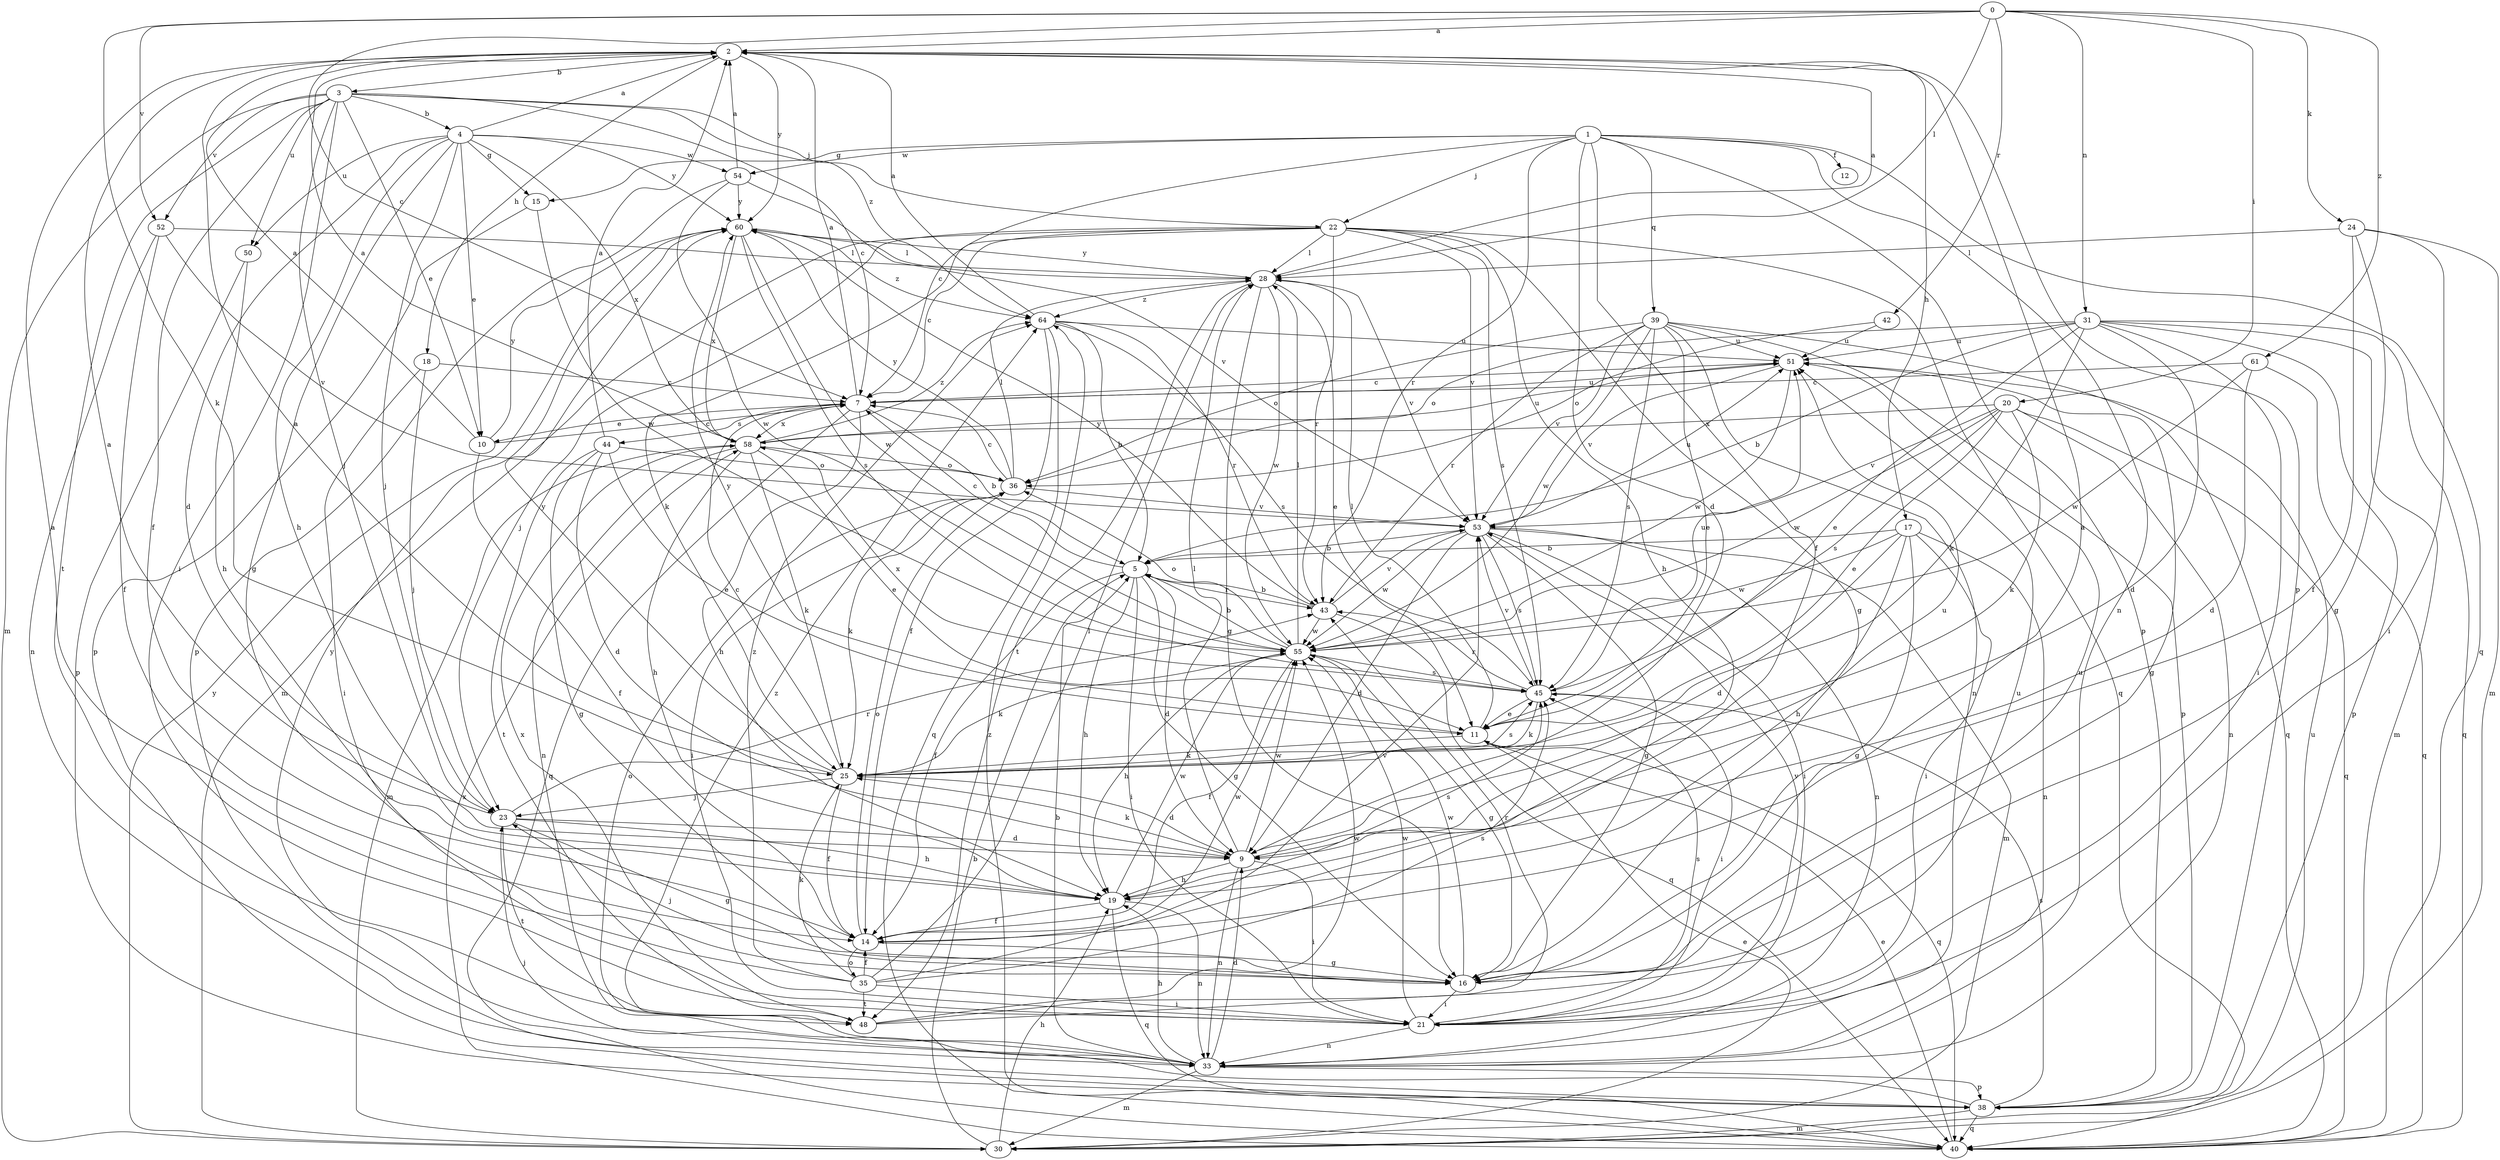 strict digraph  {
0;
1;
2;
3;
4;
5;
7;
9;
10;
11;
12;
14;
15;
16;
17;
18;
19;
20;
21;
22;
23;
24;
25;
28;
30;
31;
33;
35;
36;
38;
39;
40;
42;
43;
44;
45;
48;
50;
51;
52;
53;
54;
55;
58;
60;
61;
64;
0 -> 2  [label=a];
0 -> 7  [label=c];
0 -> 20  [label=i];
0 -> 24  [label=k];
0 -> 25  [label=k];
0 -> 28  [label=l];
0 -> 31  [label=n];
0 -> 42  [label=r];
0 -> 52  [label=v];
0 -> 61  [label=z];
1 -> 7  [label=c];
1 -> 9  [label=d];
1 -> 12  [label=f];
1 -> 14  [label=f];
1 -> 15  [label=g];
1 -> 22  [label=j];
1 -> 33  [label=n];
1 -> 38  [label=p];
1 -> 39  [label=q];
1 -> 40  [label=q];
1 -> 43  [label=r];
1 -> 54  [label=w];
2 -> 3  [label=b];
2 -> 17  [label=h];
2 -> 18  [label=h];
2 -> 38  [label=p];
2 -> 60  [label=y];
3 -> 4  [label=b];
3 -> 7  [label=c];
3 -> 10  [label=e];
3 -> 14  [label=f];
3 -> 21  [label=i];
3 -> 22  [label=j];
3 -> 23  [label=j];
3 -> 30  [label=m];
3 -> 48  [label=t];
3 -> 50  [label=u];
3 -> 52  [label=v];
3 -> 64  [label=z];
4 -> 2  [label=a];
4 -> 9  [label=d];
4 -> 10  [label=e];
4 -> 15  [label=g];
4 -> 16  [label=g];
4 -> 19  [label=h];
4 -> 23  [label=j];
4 -> 50  [label=u];
4 -> 54  [label=w];
4 -> 58  [label=x];
4 -> 60  [label=y];
5 -> 7  [label=c];
5 -> 9  [label=d];
5 -> 14  [label=f];
5 -> 16  [label=g];
5 -> 19  [label=h];
5 -> 21  [label=i];
5 -> 43  [label=r];
7 -> 2  [label=a];
7 -> 5  [label=b];
7 -> 10  [label=e];
7 -> 19  [label=h];
7 -> 40  [label=q];
7 -> 44  [label=s];
7 -> 51  [label=u];
7 -> 58  [label=x];
9 -> 19  [label=h];
9 -> 21  [label=i];
9 -> 25  [label=k];
9 -> 28  [label=l];
9 -> 33  [label=n];
9 -> 51  [label=u];
9 -> 55  [label=w];
10 -> 2  [label=a];
10 -> 7  [label=c];
10 -> 14  [label=f];
10 -> 60  [label=y];
11 -> 25  [label=k];
11 -> 28  [label=l];
11 -> 40  [label=q];
11 -> 60  [label=y];
14 -> 16  [label=g];
14 -> 35  [label=o];
14 -> 36  [label=o];
14 -> 55  [label=w];
15 -> 38  [label=p];
15 -> 55  [label=w];
16 -> 2  [label=a];
16 -> 21  [label=i];
16 -> 23  [label=j];
16 -> 51  [label=u];
16 -> 55  [label=w];
17 -> 5  [label=b];
17 -> 9  [label=d];
17 -> 16  [label=g];
17 -> 19  [label=h];
17 -> 21  [label=i];
17 -> 33  [label=n];
17 -> 55  [label=w];
18 -> 7  [label=c];
18 -> 21  [label=i];
18 -> 23  [label=j];
19 -> 14  [label=f];
19 -> 33  [label=n];
19 -> 40  [label=q];
19 -> 45  [label=s];
19 -> 55  [label=w];
20 -> 11  [label=e];
20 -> 25  [label=k];
20 -> 33  [label=n];
20 -> 40  [label=q];
20 -> 45  [label=s];
20 -> 53  [label=v];
20 -> 55  [label=w];
20 -> 58  [label=x];
21 -> 33  [label=n];
21 -> 45  [label=s];
21 -> 53  [label=v];
21 -> 55  [label=w];
22 -> 7  [label=c];
22 -> 16  [label=g];
22 -> 19  [label=h];
22 -> 23  [label=j];
22 -> 25  [label=k];
22 -> 28  [label=l];
22 -> 30  [label=m];
22 -> 40  [label=q];
22 -> 43  [label=r];
22 -> 45  [label=s];
22 -> 53  [label=v];
23 -> 2  [label=a];
23 -> 9  [label=d];
23 -> 16  [label=g];
23 -> 19  [label=h];
23 -> 43  [label=r];
23 -> 48  [label=t];
24 -> 14  [label=f];
24 -> 16  [label=g];
24 -> 21  [label=i];
24 -> 28  [label=l];
24 -> 30  [label=m];
25 -> 2  [label=a];
25 -> 7  [label=c];
25 -> 9  [label=d];
25 -> 14  [label=f];
25 -> 23  [label=j];
25 -> 45  [label=s];
25 -> 60  [label=y];
28 -> 2  [label=a];
28 -> 11  [label=e];
28 -> 16  [label=g];
28 -> 48  [label=t];
28 -> 53  [label=v];
28 -> 55  [label=w];
28 -> 60  [label=y];
28 -> 64  [label=z];
30 -> 5  [label=b];
30 -> 11  [label=e];
30 -> 19  [label=h];
30 -> 60  [label=y];
31 -> 5  [label=b];
31 -> 9  [label=d];
31 -> 11  [label=e];
31 -> 21  [label=i];
31 -> 25  [label=k];
31 -> 30  [label=m];
31 -> 36  [label=o];
31 -> 38  [label=p];
31 -> 40  [label=q];
31 -> 51  [label=u];
33 -> 5  [label=b];
33 -> 9  [label=d];
33 -> 19  [label=h];
33 -> 30  [label=m];
33 -> 36  [label=o];
33 -> 38  [label=p];
33 -> 60  [label=y];
33 -> 64  [label=z];
35 -> 2  [label=a];
35 -> 14  [label=f];
35 -> 21  [label=i];
35 -> 25  [label=k];
35 -> 28  [label=l];
35 -> 45  [label=s];
35 -> 48  [label=t];
35 -> 53  [label=v];
35 -> 64  [label=z];
36 -> 7  [label=c];
36 -> 21  [label=i];
36 -> 25  [label=k];
36 -> 28  [label=l];
36 -> 53  [label=v];
36 -> 60  [label=y];
38 -> 23  [label=j];
38 -> 30  [label=m];
38 -> 40  [label=q];
38 -> 45  [label=s];
38 -> 51  [label=u];
39 -> 11  [label=e];
39 -> 33  [label=n];
39 -> 36  [label=o];
39 -> 38  [label=p];
39 -> 40  [label=q];
39 -> 43  [label=r];
39 -> 45  [label=s];
39 -> 51  [label=u];
39 -> 53  [label=v];
39 -> 55  [label=w];
40 -> 11  [label=e];
40 -> 58  [label=x];
40 -> 64  [label=z];
42 -> 36  [label=o];
42 -> 51  [label=u];
43 -> 5  [label=b];
43 -> 40  [label=q];
43 -> 53  [label=v];
43 -> 55  [label=w];
43 -> 60  [label=y];
44 -> 2  [label=a];
44 -> 9  [label=d];
44 -> 11  [label=e];
44 -> 16  [label=g];
44 -> 36  [label=o];
44 -> 48  [label=t];
45 -> 11  [label=e];
45 -> 21  [label=i];
45 -> 25  [label=k];
45 -> 43  [label=r];
45 -> 51  [label=u];
45 -> 53  [label=v];
45 -> 58  [label=x];
48 -> 43  [label=r];
48 -> 51  [label=u];
48 -> 55  [label=w];
48 -> 58  [label=x];
50 -> 19  [label=h];
50 -> 38  [label=p];
51 -> 7  [label=c];
51 -> 16  [label=g];
51 -> 53  [label=v];
51 -> 55  [label=w];
52 -> 14  [label=f];
52 -> 28  [label=l];
52 -> 33  [label=n];
52 -> 53  [label=v];
53 -> 5  [label=b];
53 -> 9  [label=d];
53 -> 16  [label=g];
53 -> 21  [label=i];
53 -> 30  [label=m];
53 -> 33  [label=n];
53 -> 45  [label=s];
53 -> 51  [label=u];
53 -> 55  [label=w];
54 -> 2  [label=a];
54 -> 38  [label=p];
54 -> 53  [label=v];
54 -> 55  [label=w];
54 -> 60  [label=y];
55 -> 5  [label=b];
55 -> 14  [label=f];
55 -> 16  [label=g];
55 -> 19  [label=h];
55 -> 25  [label=k];
55 -> 28  [label=l];
55 -> 36  [label=o];
55 -> 45  [label=s];
58 -> 2  [label=a];
58 -> 11  [label=e];
58 -> 19  [label=h];
58 -> 25  [label=k];
58 -> 30  [label=m];
58 -> 33  [label=n];
58 -> 36  [label=o];
58 -> 51  [label=u];
58 -> 64  [label=z];
60 -> 28  [label=l];
60 -> 45  [label=s];
60 -> 55  [label=w];
60 -> 58  [label=x];
60 -> 64  [label=z];
61 -> 7  [label=c];
61 -> 9  [label=d];
61 -> 40  [label=q];
61 -> 55  [label=w];
64 -> 2  [label=a];
64 -> 5  [label=b];
64 -> 14  [label=f];
64 -> 40  [label=q];
64 -> 43  [label=r];
64 -> 45  [label=s];
64 -> 51  [label=u];
}
